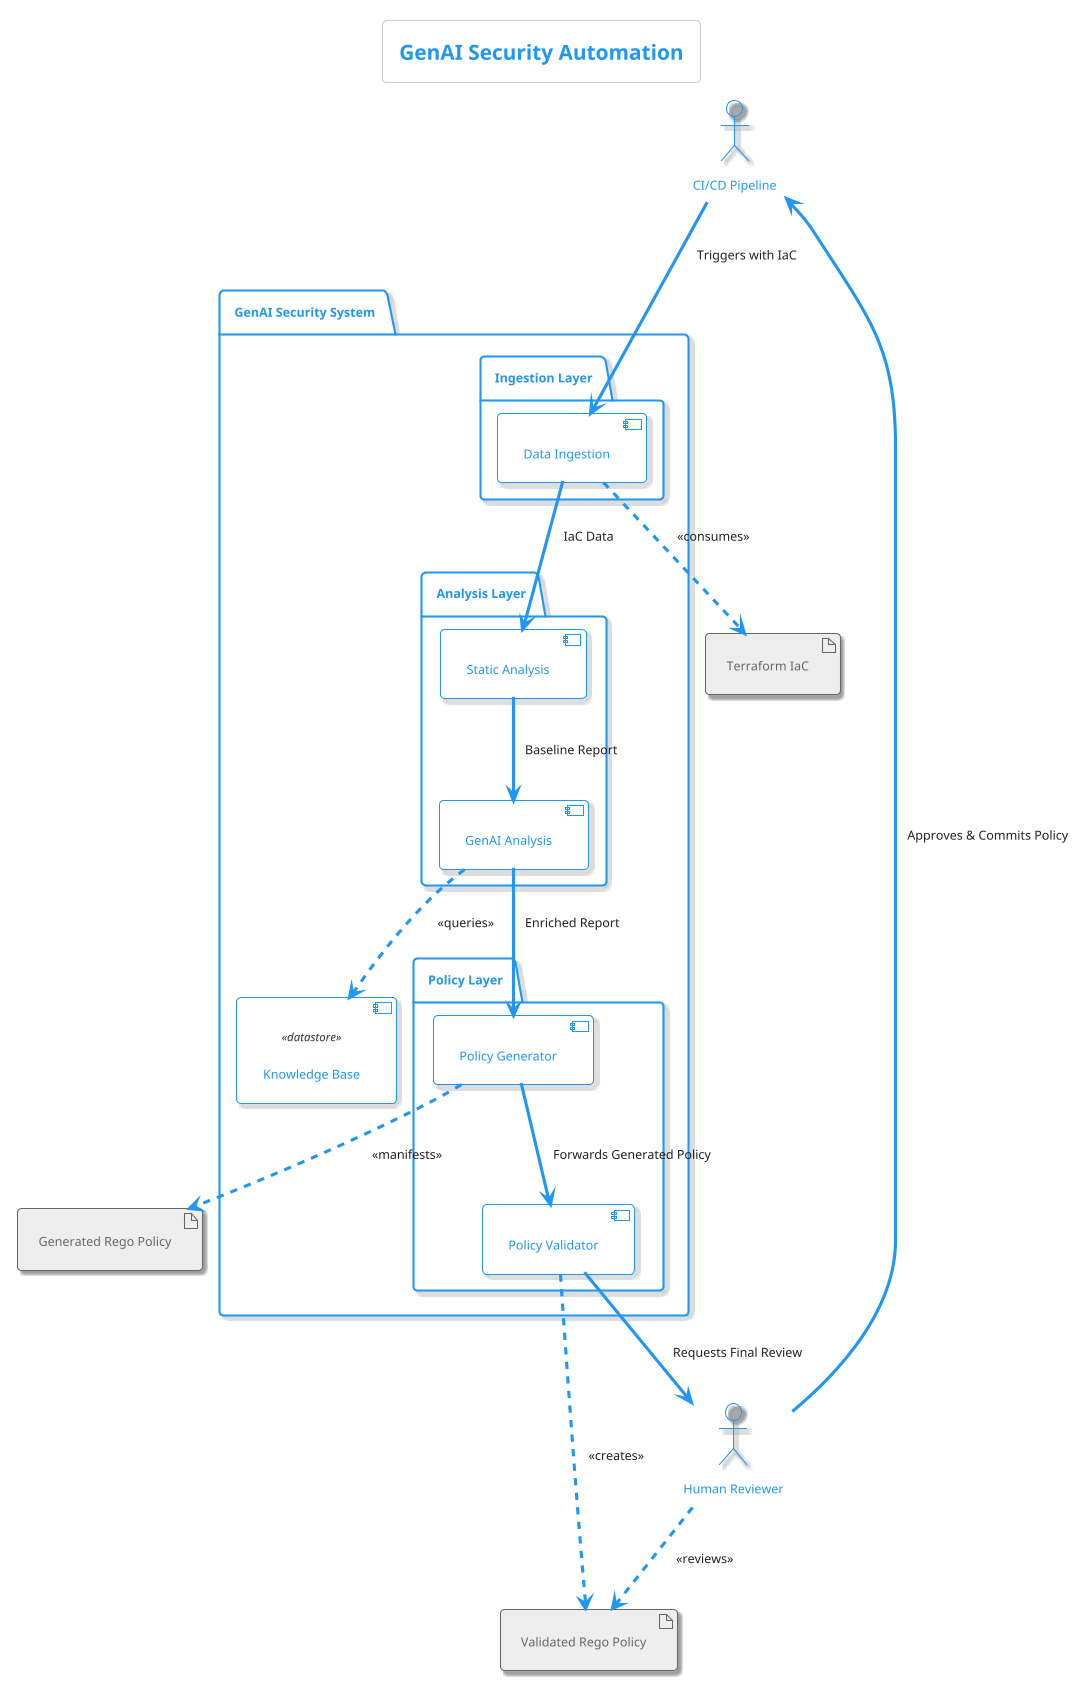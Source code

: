 @startuml
!theme materia-outline

title GenAI Security Automation

' --- Define Styles for Clarity ---

' Use a stereotyped component for the datastore for formal compliance
skinparam component {
    StereotypeFontColor #333
    StereotypeFontSize 11
}
skinparam artifact {
    BackgroundColor #EEE
}

' --- Define Actors and External Artifacts ---
actor "CI/CD Pipeline" as CICD
artifact "Terraform IaC" as IaC
actor "Human Reviewer" as Human

' Define the two states of the policy artifact
artifact "Generated Rego Policy" as GeneratedPolicy
artifact "Validated Rego Policy" as ValidatedPolicy

' --- Main System Boundary ---
package "GenAI Security System" {
    
    ' Layer 1: Data Ingestion
    package "Ingestion Layer" {
        component "Data Ingestion" as Ingestion
    }

    ' Layer 2: Analysis
    package "Analysis Layer" {
        component "Static Analysis" as SAST
        component "GenAI Analysis" as GenAI
    }

    ' Layer 3: Policy Lifecycle
    package "Policy Layer" {
        component "Policy Generator" as Generator
        component "Policy Validator" as Validator
    }

    ' Datastore is now a stereotyped component for stricter compliance
    component "Knowledge Base" as KB <<datastore>>
}

' --- Define Relationships with Corrected Logic ---

' 1. CI/CD Pipeline triggers the process
CICD -d-> Ingestion : Triggers with IaC
Ingestion ..> IaC : "<<consumes>>"

' 2. Data flows through the analysis layers
Ingestion -d-> SAST : IaC Data
SAST -d-> GenAI : Baseline Report

' 3. GenAI uses the Knowledge Base (Corrected to a dependency)
GenAI ..> KB : "<<queries>>"

' 4. GenAI provides its report to the Policy Generator
GenAI -d-> Generator : Enriched Report

' 5. Policy Generator now creates the initial, unvalidated policy artifact
Generator ..> GeneratedPolicy : "<<manifests>>"
Generator -d-> Validator : Forwards Generated Policy

' 6. The Policy Validator creates the final, validated artifact after processing
Validator ..> ValidatedPolicy : "<<creates>>"
Validator -d-> Human : Requests Final Review

' 7. Human reviews the *validated* policy and approves it
Human ..> ValidatedPolicy : "<<reviews>>"
Human -u-> CICD : Approves & Commits Policy

@enduml